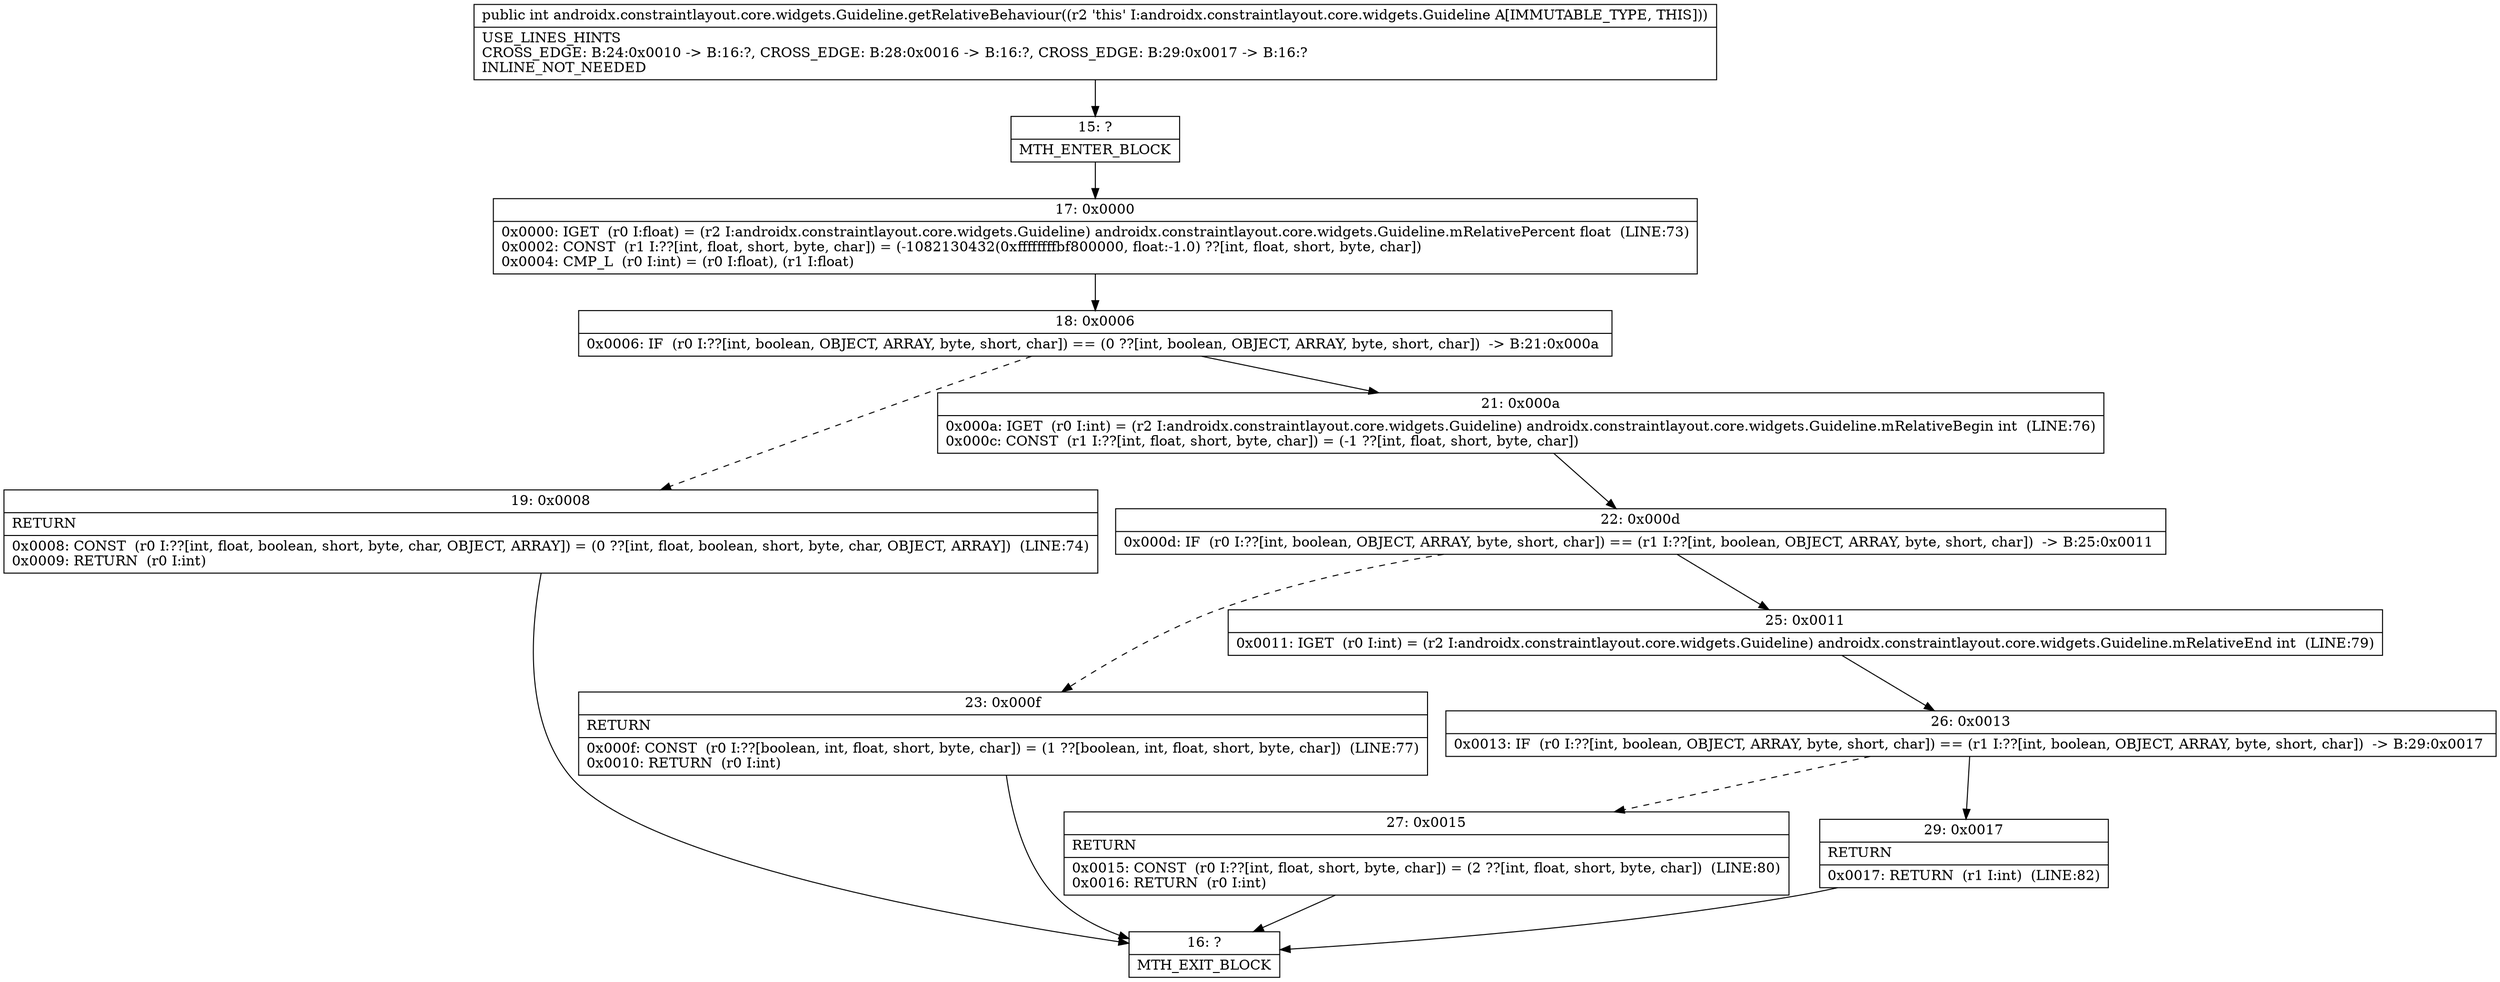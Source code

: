 digraph "CFG forandroidx.constraintlayout.core.widgets.Guideline.getRelativeBehaviour()I" {
Node_15 [shape=record,label="{15\:\ ?|MTH_ENTER_BLOCK\l}"];
Node_17 [shape=record,label="{17\:\ 0x0000|0x0000: IGET  (r0 I:float) = (r2 I:androidx.constraintlayout.core.widgets.Guideline) androidx.constraintlayout.core.widgets.Guideline.mRelativePercent float  (LINE:73)\l0x0002: CONST  (r1 I:??[int, float, short, byte, char]) = (\-1082130432(0xffffffffbf800000, float:\-1.0) ??[int, float, short, byte, char]) \l0x0004: CMP_L  (r0 I:int) = (r0 I:float), (r1 I:float) \l}"];
Node_18 [shape=record,label="{18\:\ 0x0006|0x0006: IF  (r0 I:??[int, boolean, OBJECT, ARRAY, byte, short, char]) == (0 ??[int, boolean, OBJECT, ARRAY, byte, short, char])  \-\> B:21:0x000a \l}"];
Node_19 [shape=record,label="{19\:\ 0x0008|RETURN\l|0x0008: CONST  (r0 I:??[int, float, boolean, short, byte, char, OBJECT, ARRAY]) = (0 ??[int, float, boolean, short, byte, char, OBJECT, ARRAY])  (LINE:74)\l0x0009: RETURN  (r0 I:int) \l}"];
Node_16 [shape=record,label="{16\:\ ?|MTH_EXIT_BLOCK\l}"];
Node_21 [shape=record,label="{21\:\ 0x000a|0x000a: IGET  (r0 I:int) = (r2 I:androidx.constraintlayout.core.widgets.Guideline) androidx.constraintlayout.core.widgets.Guideline.mRelativeBegin int  (LINE:76)\l0x000c: CONST  (r1 I:??[int, float, short, byte, char]) = (\-1 ??[int, float, short, byte, char]) \l}"];
Node_22 [shape=record,label="{22\:\ 0x000d|0x000d: IF  (r0 I:??[int, boolean, OBJECT, ARRAY, byte, short, char]) == (r1 I:??[int, boolean, OBJECT, ARRAY, byte, short, char])  \-\> B:25:0x0011 \l}"];
Node_23 [shape=record,label="{23\:\ 0x000f|RETURN\l|0x000f: CONST  (r0 I:??[boolean, int, float, short, byte, char]) = (1 ??[boolean, int, float, short, byte, char])  (LINE:77)\l0x0010: RETURN  (r0 I:int) \l}"];
Node_25 [shape=record,label="{25\:\ 0x0011|0x0011: IGET  (r0 I:int) = (r2 I:androidx.constraintlayout.core.widgets.Guideline) androidx.constraintlayout.core.widgets.Guideline.mRelativeEnd int  (LINE:79)\l}"];
Node_26 [shape=record,label="{26\:\ 0x0013|0x0013: IF  (r0 I:??[int, boolean, OBJECT, ARRAY, byte, short, char]) == (r1 I:??[int, boolean, OBJECT, ARRAY, byte, short, char])  \-\> B:29:0x0017 \l}"];
Node_27 [shape=record,label="{27\:\ 0x0015|RETURN\l|0x0015: CONST  (r0 I:??[int, float, short, byte, char]) = (2 ??[int, float, short, byte, char])  (LINE:80)\l0x0016: RETURN  (r0 I:int) \l}"];
Node_29 [shape=record,label="{29\:\ 0x0017|RETURN\l|0x0017: RETURN  (r1 I:int)  (LINE:82)\l}"];
MethodNode[shape=record,label="{public int androidx.constraintlayout.core.widgets.Guideline.getRelativeBehaviour((r2 'this' I:androidx.constraintlayout.core.widgets.Guideline A[IMMUTABLE_TYPE, THIS]))  | USE_LINES_HINTS\lCROSS_EDGE: B:24:0x0010 \-\> B:16:?, CROSS_EDGE: B:28:0x0016 \-\> B:16:?, CROSS_EDGE: B:29:0x0017 \-\> B:16:?\lINLINE_NOT_NEEDED\l}"];
MethodNode -> Node_15;Node_15 -> Node_17;
Node_17 -> Node_18;
Node_18 -> Node_19[style=dashed];
Node_18 -> Node_21;
Node_19 -> Node_16;
Node_21 -> Node_22;
Node_22 -> Node_23[style=dashed];
Node_22 -> Node_25;
Node_23 -> Node_16;
Node_25 -> Node_26;
Node_26 -> Node_27[style=dashed];
Node_26 -> Node_29;
Node_27 -> Node_16;
Node_29 -> Node_16;
}

